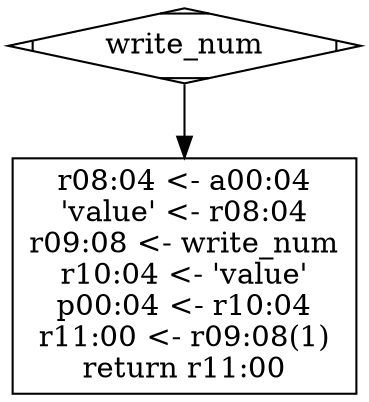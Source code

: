 digraph {
node [shape="box"]
entry [label="write_num", shape="Mdiamond"]
entry -> n1
n1 [label="r08:04 <- a00:04\n'value' <- r08:04\nr09:08 <- write_num\nr10:04 <- 'value'\np00:04 <- r10:04\nr11:00 <- r09:08(1)\nreturn r11:00\n"]
}

